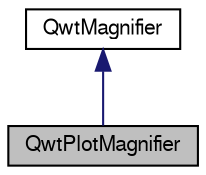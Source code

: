 digraph G
{
  edge [fontname="FreeSans",fontsize="10",labelfontname="FreeSans",labelfontsize="10"];
  node [fontname="FreeSans",fontsize="10",shape=record];
  Node1 [label="QwtPlotMagnifier",height=0.2,width=0.4,color="black", fillcolor="grey75", style="filled" fontcolor="black"];
  Node2 -> Node1 [dir="back",color="midnightblue",fontsize="10",style="solid",fontname="FreeSans"];
  Node2 [label="QwtMagnifier",height=0.2,width=0.4,color="black", fillcolor="white", style="filled",URL="$class_qwt_magnifier.html",tooltip="QwtMagnifier provides zooming, by magnifying in steps."];
}
